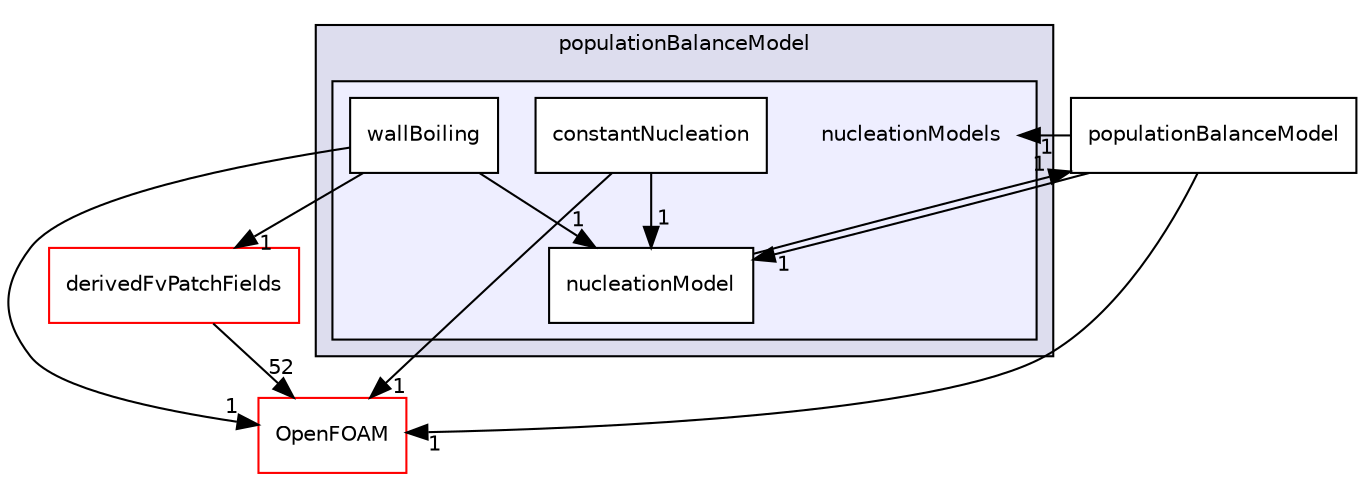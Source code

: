 digraph "src/phaseSystemModels/reactingEulerFoam/phaseSystems/populationBalanceModel/nucleationModels" {
  bgcolor=transparent;
  compound=true
  node [ fontsize="10", fontname="Helvetica"];
  edge [ labelfontsize="10", labelfontname="Helvetica"];
  subgraph clusterdir_4a6d1fbad301874a73ea01594d41bbe5 {
    graph [ bgcolor="#ddddee", pencolor="black", label="populationBalanceModel" fontname="Helvetica", fontsize="10", URL="dir_4a6d1fbad301874a73ea01594d41bbe5.html"]
  subgraph clusterdir_2bb7d45ac0e08a0ef643eb556d29e86e {
    graph [ bgcolor="#eeeeff", pencolor="black", label="" URL="dir_2bb7d45ac0e08a0ef643eb556d29e86e.html"];
    dir_2bb7d45ac0e08a0ef643eb556d29e86e [shape=plaintext label="nucleationModels"];
    dir_4804885440c3b82e2df8ecedb7bf8410 [shape=box label="constantNucleation" color="black" fillcolor="white" style="filled" URL="dir_4804885440c3b82e2df8ecedb7bf8410.html"];
    dir_f9989c596fbd765e077c156e70b377ff [shape=box label="nucleationModel" color="black" fillcolor="white" style="filled" URL="dir_f9989c596fbd765e077c156e70b377ff.html"];
    dir_1bdc9f80f540eadb9c0df637bd79e27d [shape=box label="wallBoiling" color="black" fillcolor="white" style="filled" URL="dir_1bdc9f80f540eadb9c0df637bd79e27d.html"];
  }
  }
  dir_b7cf47d467e63ee16b71b3cc72940979 [shape=box label="derivedFvPatchFields" color="red" URL="dir_b7cf47d467e63ee16b71b3cc72940979.html"];
  dir_6836c8d0bc2688f1a5e39885a04a3d18 [shape=box label="populationBalanceModel" URL="dir_6836c8d0bc2688f1a5e39885a04a3d18.html"];
  dir_c5473ff19b20e6ec4dfe5c310b3778a8 [shape=box label="OpenFOAM" color="red" URL="dir_c5473ff19b20e6ec4dfe5c310b3778a8.html"];
  dir_1bdc9f80f540eadb9c0df637bd79e27d->dir_f9989c596fbd765e077c156e70b377ff [headlabel="1", labeldistance=1.5 headhref="dir_003293_003292.html"];
  dir_1bdc9f80f540eadb9c0df637bd79e27d->dir_b7cf47d467e63ee16b71b3cc72940979 [headlabel="1", labeldistance=1.5 headhref="dir_003293_001218.html"];
  dir_1bdc9f80f540eadb9c0df637bd79e27d->dir_c5473ff19b20e6ec4dfe5c310b3778a8 [headlabel="1", labeldistance=1.5 headhref="dir_003293_002151.html"];
  dir_f9989c596fbd765e077c156e70b377ff->dir_6836c8d0bc2688f1a5e39885a04a3d18 [headlabel="1", labeldistance=1.5 headhref="dir_003292_003295.html"];
  dir_4804885440c3b82e2df8ecedb7bf8410->dir_f9989c596fbd765e077c156e70b377ff [headlabel="1", labeldistance=1.5 headhref="dir_003291_003292.html"];
  dir_4804885440c3b82e2df8ecedb7bf8410->dir_c5473ff19b20e6ec4dfe5c310b3778a8 [headlabel="1", labeldistance=1.5 headhref="dir_003291_002151.html"];
  dir_b7cf47d467e63ee16b71b3cc72940979->dir_c5473ff19b20e6ec4dfe5c310b3778a8 [headlabel="52", labeldistance=1.5 headhref="dir_001218_002151.html"];
  dir_6836c8d0bc2688f1a5e39885a04a3d18->dir_f9989c596fbd765e077c156e70b377ff [headlabel="1", labeldistance=1.5 headhref="dir_003295_003292.html"];
  dir_6836c8d0bc2688f1a5e39885a04a3d18->dir_c5473ff19b20e6ec4dfe5c310b3778a8 [headlabel="1", labeldistance=1.5 headhref="dir_003295_002151.html"];
  dir_6836c8d0bc2688f1a5e39885a04a3d18->dir_2bb7d45ac0e08a0ef643eb556d29e86e [headlabel="1", labeldistance=1.5 headhref="dir_003295_003290.html"];
}
